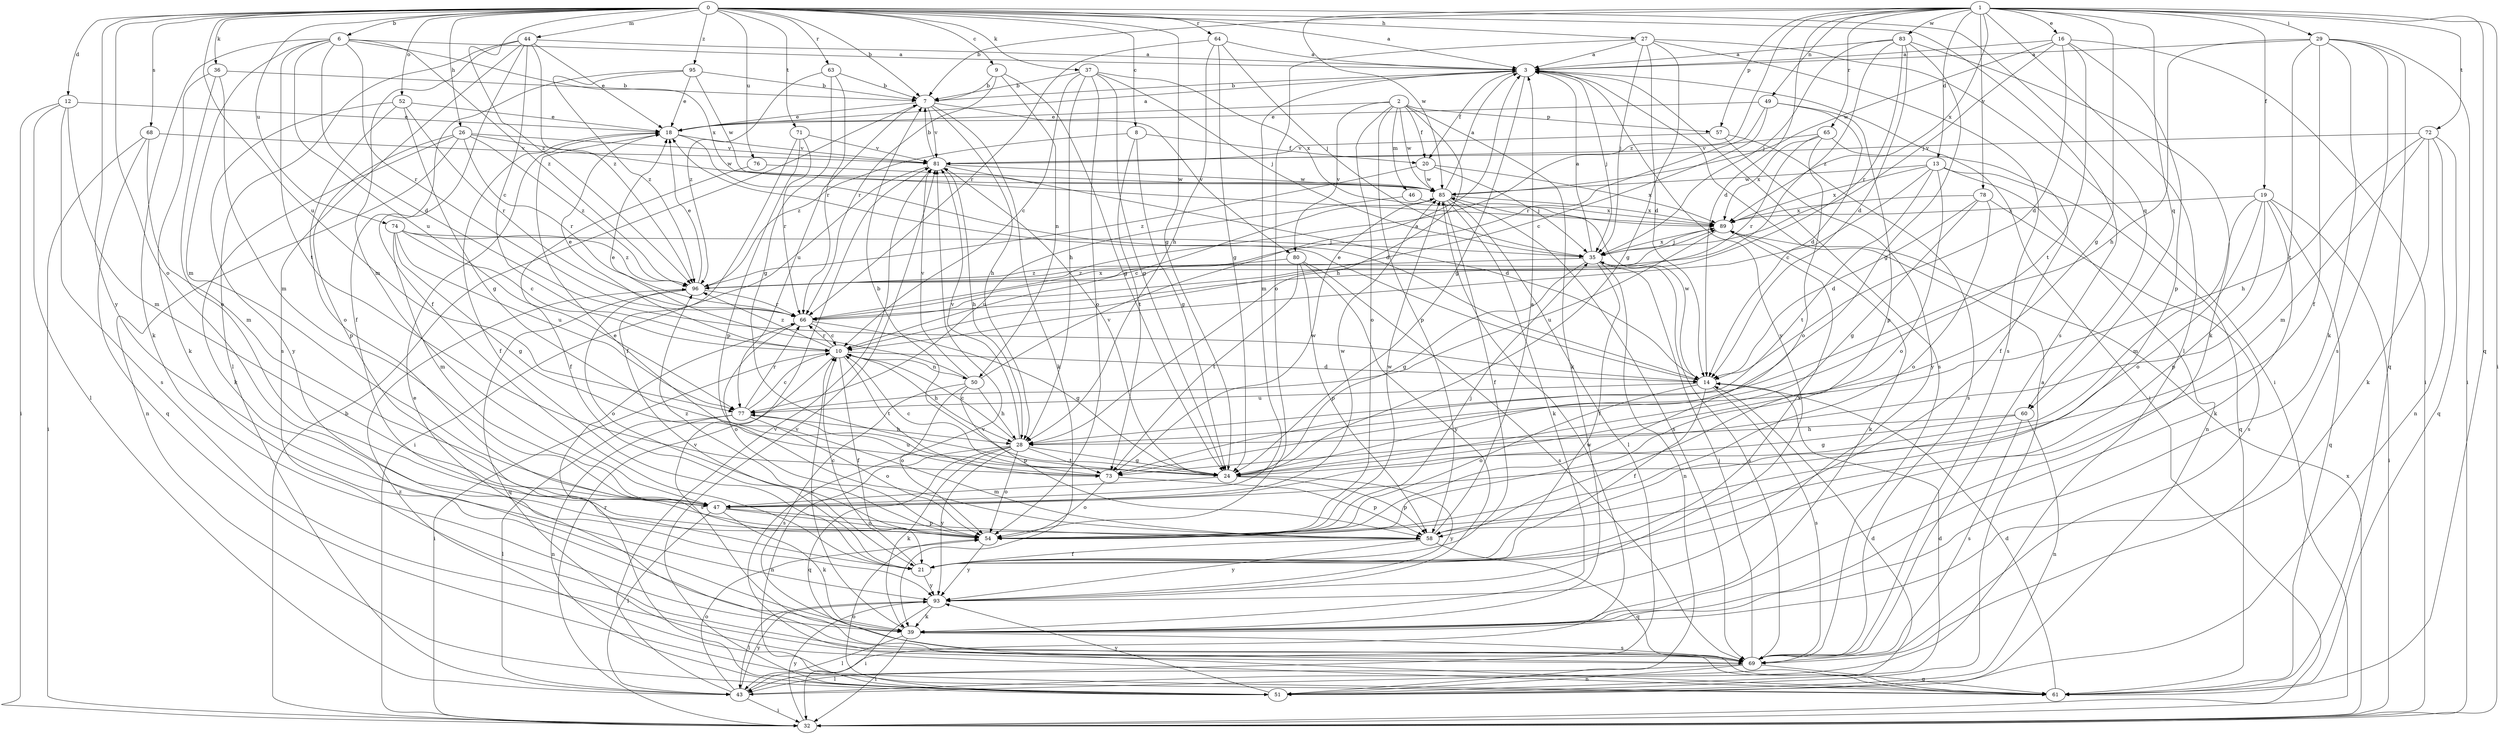 strict digraph  {
0;
1;
2;
3;
6;
7;
8;
9;
10;
12;
13;
14;
16;
18;
19;
20;
21;
24;
26;
27;
28;
29;
32;
35;
36;
37;
39;
43;
44;
46;
47;
49;
50;
51;
52;
54;
57;
58;
60;
61;
63;
64;
65;
66;
68;
69;
71;
72;
73;
74;
76;
77;
78;
80;
81;
83;
85;
89;
93;
95;
96;
0 -> 3  [label=a];
0 -> 6  [label=b];
0 -> 7  [label=b];
0 -> 8  [label=c];
0 -> 9  [label=c];
0 -> 12  [label=d];
0 -> 24  [label=g];
0 -> 26  [label=h];
0 -> 27  [label=h];
0 -> 36  [label=k];
0 -> 37  [label=k];
0 -> 44  [label=m];
0 -> 52  [label=o];
0 -> 54  [label=o];
0 -> 60  [label=q];
0 -> 63  [label=r];
0 -> 64  [label=r];
0 -> 68  [label=s];
0 -> 69  [label=s];
0 -> 71  [label=t];
0 -> 74  [label=u];
0 -> 76  [label=u];
0 -> 77  [label=u];
0 -> 93  [label=y];
0 -> 95  [label=z];
0 -> 96  [label=z];
1 -> 7  [label=b];
1 -> 13  [label=d];
1 -> 14  [label=d];
1 -> 16  [label=e];
1 -> 19  [label=f];
1 -> 24  [label=g];
1 -> 29  [label=i];
1 -> 32  [label=i];
1 -> 43  [label=l];
1 -> 49  [label=n];
1 -> 57  [label=p];
1 -> 60  [label=q];
1 -> 61  [label=q];
1 -> 65  [label=r];
1 -> 72  [label=t];
1 -> 78  [label=v];
1 -> 83  [label=w];
1 -> 85  [label=w];
1 -> 89  [label=x];
1 -> 96  [label=z];
2 -> 18  [label=e];
2 -> 20  [label=f];
2 -> 28  [label=h];
2 -> 39  [label=k];
2 -> 46  [label=m];
2 -> 54  [label=o];
2 -> 57  [label=p];
2 -> 58  [label=p];
2 -> 80  [label=v];
2 -> 85  [label=w];
3 -> 7  [label=b];
3 -> 20  [label=f];
3 -> 24  [label=g];
3 -> 32  [label=i];
3 -> 35  [label=j];
3 -> 47  [label=m];
3 -> 69  [label=s];
3 -> 93  [label=y];
6 -> 3  [label=a];
6 -> 14  [label=d];
6 -> 39  [label=k];
6 -> 47  [label=m];
6 -> 66  [label=r];
6 -> 73  [label=t];
6 -> 77  [label=u];
6 -> 89  [label=x];
6 -> 96  [label=z];
7 -> 18  [label=e];
7 -> 28  [label=h];
7 -> 39  [label=k];
7 -> 77  [label=u];
7 -> 80  [label=v];
7 -> 81  [label=v];
8 -> 20  [label=f];
8 -> 24  [label=g];
8 -> 73  [label=t];
8 -> 96  [label=z];
9 -> 7  [label=b];
9 -> 24  [label=g];
9 -> 50  [label=n];
9 -> 66  [label=r];
10 -> 14  [label=d];
10 -> 18  [label=e];
10 -> 21  [label=f];
10 -> 28  [label=h];
10 -> 32  [label=i];
10 -> 50  [label=n];
10 -> 66  [label=r];
10 -> 69  [label=s];
10 -> 73  [label=t];
10 -> 96  [label=z];
12 -> 18  [label=e];
12 -> 32  [label=i];
12 -> 43  [label=l];
12 -> 47  [label=m];
12 -> 69  [label=s];
13 -> 10  [label=c];
13 -> 51  [label=n];
13 -> 54  [label=o];
13 -> 61  [label=q];
13 -> 73  [label=t];
13 -> 85  [label=w];
13 -> 89  [label=x];
14 -> 18  [label=e];
14 -> 21  [label=f];
14 -> 54  [label=o];
14 -> 69  [label=s];
14 -> 77  [label=u];
14 -> 85  [label=w];
16 -> 3  [label=a];
16 -> 14  [label=d];
16 -> 32  [label=i];
16 -> 35  [label=j];
16 -> 58  [label=p];
16 -> 73  [label=t];
16 -> 85  [label=w];
18 -> 3  [label=a];
18 -> 14  [label=d];
18 -> 21  [label=f];
18 -> 81  [label=v];
19 -> 32  [label=i];
19 -> 39  [label=k];
19 -> 47  [label=m];
19 -> 54  [label=o];
19 -> 58  [label=p];
19 -> 61  [label=q];
19 -> 89  [label=x];
20 -> 35  [label=j];
20 -> 85  [label=w];
20 -> 89  [label=x];
20 -> 96  [label=z];
21 -> 10  [label=c];
21 -> 89  [label=x];
21 -> 93  [label=y];
24 -> 7  [label=b];
24 -> 47  [label=m];
24 -> 58  [label=p];
24 -> 81  [label=v];
24 -> 93  [label=y];
26 -> 39  [label=k];
26 -> 51  [label=n];
26 -> 58  [label=p];
26 -> 66  [label=r];
26 -> 81  [label=v];
26 -> 85  [label=w];
26 -> 96  [label=z];
27 -> 3  [label=a];
27 -> 14  [label=d];
27 -> 24  [label=g];
27 -> 32  [label=i];
27 -> 35  [label=j];
27 -> 54  [label=o];
27 -> 69  [label=s];
28 -> 10  [label=c];
28 -> 24  [label=g];
28 -> 39  [label=k];
28 -> 51  [label=n];
28 -> 54  [label=o];
28 -> 61  [label=q];
28 -> 73  [label=t];
28 -> 81  [label=v];
28 -> 93  [label=y];
29 -> 3  [label=a];
29 -> 21  [label=f];
29 -> 28  [label=h];
29 -> 32  [label=i];
29 -> 39  [label=k];
29 -> 61  [label=q];
29 -> 69  [label=s];
29 -> 73  [label=t];
32 -> 7  [label=b];
32 -> 81  [label=v];
32 -> 89  [label=x];
32 -> 93  [label=y];
35 -> 3  [label=a];
35 -> 21  [label=f];
35 -> 24  [label=g];
35 -> 51  [label=n];
35 -> 69  [label=s];
35 -> 89  [label=x];
35 -> 96  [label=z];
36 -> 7  [label=b];
36 -> 39  [label=k];
36 -> 47  [label=m];
36 -> 54  [label=o];
37 -> 7  [label=b];
37 -> 10  [label=c];
37 -> 24  [label=g];
37 -> 28  [label=h];
37 -> 35  [label=j];
37 -> 54  [label=o];
37 -> 89  [label=x];
39 -> 10  [label=c];
39 -> 32  [label=i];
39 -> 43  [label=l];
39 -> 69  [label=s];
43 -> 14  [label=d];
43 -> 32  [label=i];
43 -> 54  [label=o];
43 -> 81  [label=v];
43 -> 85  [label=w];
43 -> 93  [label=y];
44 -> 3  [label=a];
44 -> 10  [label=c];
44 -> 18  [label=e];
44 -> 21  [label=f];
44 -> 43  [label=l];
44 -> 47  [label=m];
44 -> 69  [label=s];
44 -> 96  [label=z];
46 -> 77  [label=u];
46 -> 89  [label=x];
47 -> 39  [label=k];
47 -> 43  [label=l];
47 -> 54  [label=o];
47 -> 58  [label=p];
47 -> 85  [label=w];
49 -> 10  [label=c];
49 -> 14  [label=d];
49 -> 18  [label=e];
49 -> 58  [label=p];
49 -> 66  [label=r];
50 -> 3  [label=a];
50 -> 18  [label=e];
50 -> 28  [label=h];
50 -> 54  [label=o];
50 -> 58  [label=p];
50 -> 69  [label=s];
50 -> 81  [label=v];
51 -> 3  [label=a];
51 -> 14  [label=d];
51 -> 54  [label=o];
51 -> 66  [label=r];
51 -> 81  [label=v];
51 -> 93  [label=y];
52 -> 18  [label=e];
52 -> 24  [label=g];
52 -> 54  [label=o];
52 -> 66  [label=r];
52 -> 93  [label=y];
54 -> 35  [label=j];
54 -> 85  [label=w];
54 -> 93  [label=y];
54 -> 96  [label=z];
57 -> 69  [label=s];
57 -> 81  [label=v];
57 -> 93  [label=y];
58 -> 3  [label=a];
58 -> 18  [label=e];
58 -> 21  [label=f];
58 -> 61  [label=q];
58 -> 93  [label=y];
60 -> 24  [label=g];
60 -> 28  [label=h];
60 -> 51  [label=n];
60 -> 69  [label=s];
61 -> 14  [label=d];
61 -> 81  [label=v];
61 -> 96  [label=z];
63 -> 7  [label=b];
63 -> 24  [label=g];
63 -> 66  [label=r];
63 -> 96  [label=z];
64 -> 3  [label=a];
64 -> 24  [label=g];
64 -> 28  [label=h];
64 -> 35  [label=j];
64 -> 66  [label=r];
65 -> 21  [label=f];
65 -> 54  [label=o];
65 -> 66  [label=r];
65 -> 81  [label=v];
65 -> 89  [label=x];
66 -> 10  [label=c];
66 -> 24  [label=g];
66 -> 54  [label=o];
66 -> 89  [label=x];
68 -> 32  [label=i];
68 -> 47  [label=m];
68 -> 61  [label=q];
68 -> 81  [label=v];
69 -> 18  [label=e];
69 -> 35  [label=j];
69 -> 43  [label=l];
69 -> 51  [label=n];
69 -> 61  [label=q];
71 -> 21  [label=f];
71 -> 58  [label=p];
71 -> 66  [label=r];
71 -> 81  [label=v];
72 -> 28  [label=h];
72 -> 39  [label=k];
72 -> 47  [label=m];
72 -> 51  [label=n];
72 -> 61  [label=q];
72 -> 81  [label=v];
73 -> 10  [label=c];
73 -> 54  [label=o];
73 -> 58  [label=p];
73 -> 77  [label=u];
73 -> 85  [label=w];
74 -> 10  [label=c];
74 -> 24  [label=g];
74 -> 35  [label=j];
74 -> 47  [label=m];
74 -> 77  [label=u];
74 -> 96  [label=z];
76 -> 21  [label=f];
76 -> 85  [label=w];
77 -> 10  [label=c];
77 -> 28  [label=h];
77 -> 43  [label=l];
77 -> 51  [label=n];
77 -> 54  [label=o];
77 -> 66  [label=r];
78 -> 14  [label=d];
78 -> 24  [label=g];
78 -> 54  [label=o];
78 -> 69  [label=s];
78 -> 89  [label=x];
80 -> 58  [label=p];
80 -> 69  [label=s];
80 -> 73  [label=t];
80 -> 93  [label=y];
80 -> 96  [label=z];
81 -> 7  [label=b];
81 -> 14  [label=d];
81 -> 28  [label=h];
81 -> 32  [label=i];
81 -> 85  [label=w];
83 -> 3  [label=a];
83 -> 14  [label=d];
83 -> 24  [label=g];
83 -> 35  [label=j];
83 -> 39  [label=k];
83 -> 66  [label=r];
83 -> 96  [label=z];
85 -> 3  [label=a];
85 -> 10  [label=c];
85 -> 21  [label=f];
85 -> 39  [label=k];
85 -> 43  [label=l];
85 -> 69  [label=s];
85 -> 89  [label=x];
89 -> 35  [label=j];
89 -> 39  [label=k];
89 -> 77  [label=u];
93 -> 32  [label=i];
93 -> 39  [label=k];
93 -> 43  [label=l];
95 -> 7  [label=b];
95 -> 18  [label=e];
95 -> 21  [label=f];
95 -> 85  [label=w];
95 -> 96  [label=z];
96 -> 18  [label=e];
96 -> 54  [label=o];
96 -> 61  [label=q];
96 -> 66  [label=r];
}
